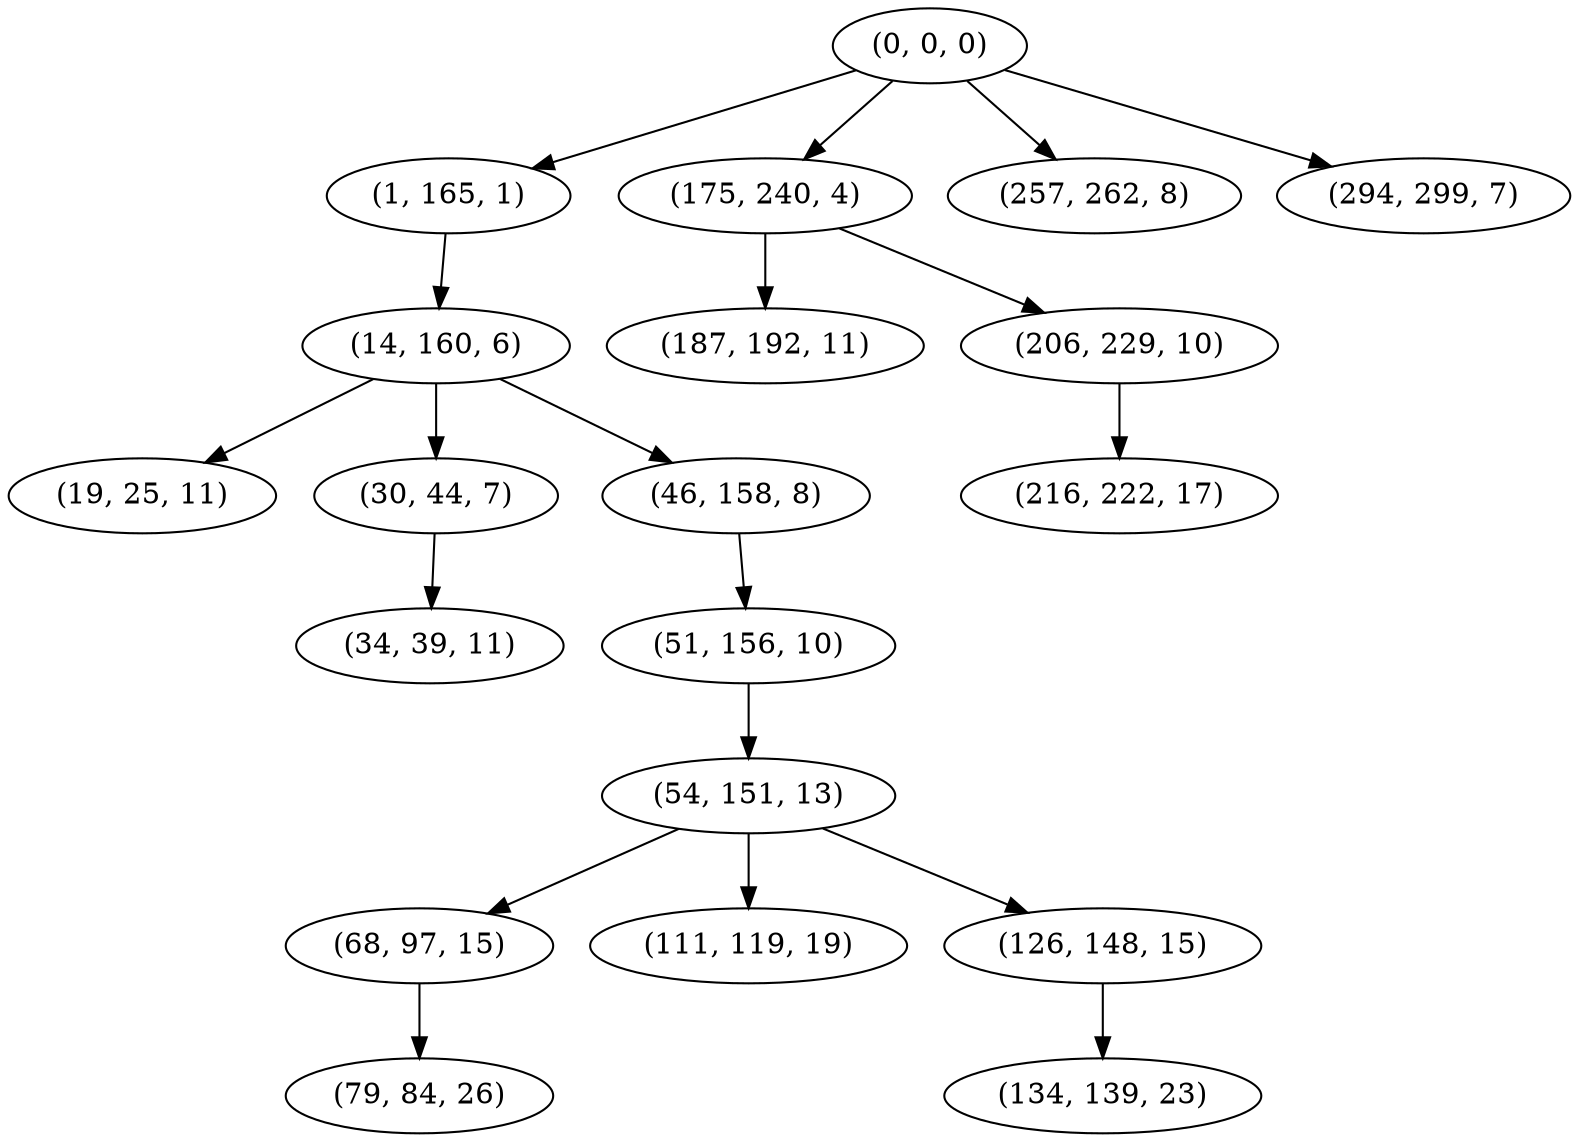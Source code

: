 digraph tree {
    "(0, 0, 0)";
    "(1, 165, 1)";
    "(14, 160, 6)";
    "(19, 25, 11)";
    "(30, 44, 7)";
    "(34, 39, 11)";
    "(46, 158, 8)";
    "(51, 156, 10)";
    "(54, 151, 13)";
    "(68, 97, 15)";
    "(79, 84, 26)";
    "(111, 119, 19)";
    "(126, 148, 15)";
    "(134, 139, 23)";
    "(175, 240, 4)";
    "(187, 192, 11)";
    "(206, 229, 10)";
    "(216, 222, 17)";
    "(257, 262, 8)";
    "(294, 299, 7)";
    "(0, 0, 0)" -> "(1, 165, 1)";
    "(0, 0, 0)" -> "(175, 240, 4)";
    "(0, 0, 0)" -> "(257, 262, 8)";
    "(0, 0, 0)" -> "(294, 299, 7)";
    "(1, 165, 1)" -> "(14, 160, 6)";
    "(14, 160, 6)" -> "(19, 25, 11)";
    "(14, 160, 6)" -> "(30, 44, 7)";
    "(14, 160, 6)" -> "(46, 158, 8)";
    "(30, 44, 7)" -> "(34, 39, 11)";
    "(46, 158, 8)" -> "(51, 156, 10)";
    "(51, 156, 10)" -> "(54, 151, 13)";
    "(54, 151, 13)" -> "(68, 97, 15)";
    "(54, 151, 13)" -> "(111, 119, 19)";
    "(54, 151, 13)" -> "(126, 148, 15)";
    "(68, 97, 15)" -> "(79, 84, 26)";
    "(126, 148, 15)" -> "(134, 139, 23)";
    "(175, 240, 4)" -> "(187, 192, 11)";
    "(175, 240, 4)" -> "(206, 229, 10)";
    "(206, 229, 10)" -> "(216, 222, 17)";
}
